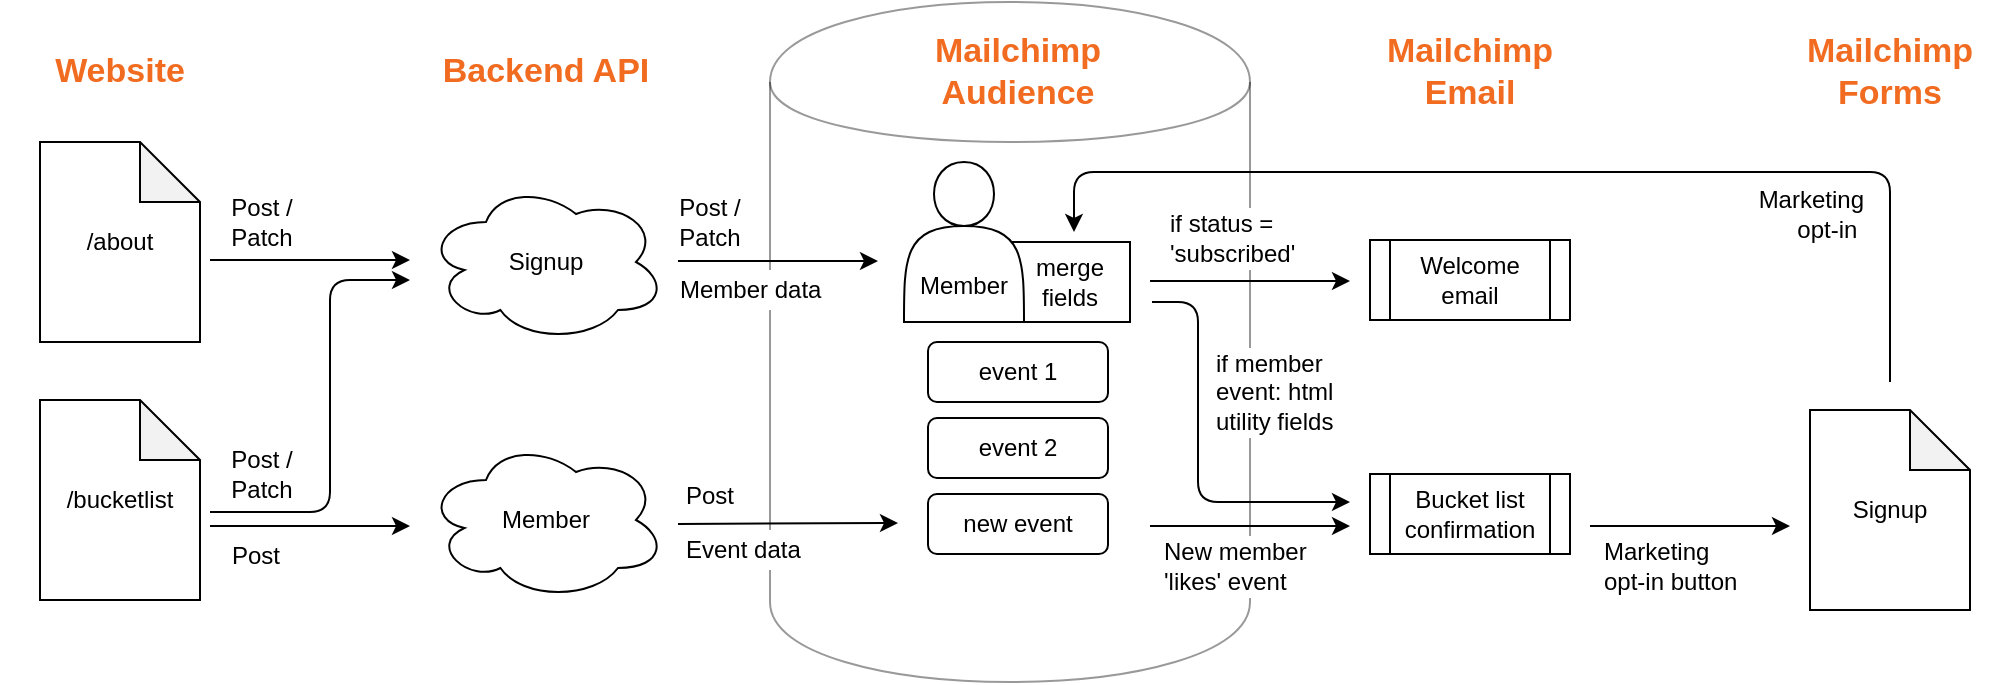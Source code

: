 <mxfile version="12.9.8"><diagram id="iKL-DoDHrwc0QMJW5kU2" name="Page-1"><mxGraphModel dx="1186" dy="614" grid="1" gridSize="10" guides="1" tooltips="1" connect="1" arrows="1" fold="1" page="1" pageScale="1" pageWidth="1169" pageHeight="827" math="0" shadow="0"><root><mxCell id="0"/><mxCell id="1" parent="0"/><mxCell id="tHc10GryasITOXdmuyC3-4" value="" style="shape=cylinder;whiteSpace=wrap;html=1;boundedLbl=1;backgroundOutline=1;opacity=40;" vertex="1" parent="1"><mxGeometry x="400" y="50" width="240" height="340" as="geometry"/></mxCell><mxCell id="tHc10GryasITOXdmuyC3-1" value="/about" style="shape=note;whiteSpace=wrap;html=1;backgroundOutline=1;darkOpacity=0.05;" vertex="1" parent="1"><mxGeometry x="35" y="120" width="80" height="100" as="geometry"/></mxCell><mxCell id="tHc10GryasITOXdmuyC3-2" value="/bucketlist" style="shape=note;whiteSpace=wrap;html=1;backgroundOutline=1;darkOpacity=0.05;" vertex="1" parent="1"><mxGeometry x="35" y="249" width="80" height="100" as="geometry"/></mxCell><mxCell id="tHc10GryasITOXdmuyC3-3" value="Member" style="ellipse;shape=cloud;whiteSpace=wrap;html=1;" vertex="1" parent="1"><mxGeometry x="228" y="269" width="120" height="80" as="geometry"/></mxCell><mxCell id="tHc10GryasITOXdmuyC3-5" value="Signup" style="ellipse;shape=cloud;whiteSpace=wrap;html=1;" vertex="1" parent="1"><mxGeometry x="228" y="140" width="120" height="80" as="geometry"/></mxCell><mxCell id="tHc10GryasITOXdmuyC3-10" value="" style="endArrow=classic;html=1;" edge="1" parent="1"><mxGeometry width="50" height="50" relative="1" as="geometry"><mxPoint x="120" y="179" as="sourcePoint"/><mxPoint x="220" y="179" as="targetPoint"/></mxGeometry></mxCell><mxCell id="tHc10GryasITOXdmuyC3-11" value="" style="endArrow=classic;html=1;" edge="1" parent="1"><mxGeometry width="50" height="50" relative="1" as="geometry"><mxPoint x="120" y="305" as="sourcePoint"/><mxPoint x="220" y="189" as="targetPoint"/><Array as="points"><mxPoint x="180" y="305"/><mxPoint x="180" y="189"/></Array></mxGeometry></mxCell><mxCell id="tHc10GryasITOXdmuyC3-12" value="" style="endArrow=classic;html=1;exitX=1;exitY=0.59;exitDx=0;exitDy=0;exitPerimeter=0;" edge="1" parent="1"><mxGeometry width="50" height="50" relative="1" as="geometry"><mxPoint x="120" y="312" as="sourcePoint"/><mxPoint x="220" y="312" as="targetPoint"/></mxGeometry></mxCell><mxCell id="tHc10GryasITOXdmuyC3-15" value="" style="endArrow=classic;html=1;" edge="1" parent="1"><mxGeometry width="50" height="50" relative="1" as="geometry"><mxPoint x="354" y="179.5" as="sourcePoint"/><mxPoint x="454" y="179.5" as="targetPoint"/></mxGeometry></mxCell><mxCell id="tHc10GryasITOXdmuyC3-17" value="event 1" style="rounded=1;whiteSpace=wrap;html=1;" vertex="1" parent="1"><mxGeometry x="479" y="220" width="90" height="30" as="geometry"/></mxCell><mxCell id="tHc10GryasITOXdmuyC3-18" value="event 2" style="rounded=1;whiteSpace=wrap;html=1;" vertex="1" parent="1"><mxGeometry x="479" y="258" width="90" height="30" as="geometry"/></mxCell><mxCell id="tHc10GryasITOXdmuyC3-19" value="new event" style="rounded=1;whiteSpace=wrap;html=1;" vertex="1" parent="1"><mxGeometry x="479" y="296" width="90" height="30" as="geometry"/></mxCell><mxCell id="tHc10GryasITOXdmuyC3-21" value="" style="endArrow=classic;html=1;" edge="1" parent="1"><mxGeometry width="50" height="50" relative="1" as="geometry"><mxPoint x="354" y="311" as="sourcePoint"/><mxPoint x="464" y="310.5" as="targetPoint"/></mxGeometry></mxCell><mxCell id="tHc10GryasITOXdmuyC3-22" value="&lt;font style=&quot;font-size: 17px&quot;&gt;Mailchimp&lt;br&gt;Audience&lt;br&gt;&lt;/font&gt;" style="text;html=1;strokeColor=none;fillColor=none;align=center;verticalAlign=middle;whiteSpace=wrap;rounded=0;fontColor=#f16c21;fontStyle=1" vertex="1" parent="1"><mxGeometry x="464" y="70" width="120" height="30" as="geometry"/></mxCell><mxCell id="tHc10GryasITOXdmuyC3-24" value="merge fields" style="rounded=0;whiteSpace=wrap;html=1;" vertex="1" parent="1"><mxGeometry x="520" y="170" width="60" height="40" as="geometry"/></mxCell><mxCell id="tHc10GryasITOXdmuyC3-25" value="Post / Patch" style="text;html=1;strokeColor=none;fillColor=none;align=center;verticalAlign=middle;whiteSpace=wrap;rounded=0;" vertex="1" parent="1"><mxGeometry x="126" y="150" width="40" height="20" as="geometry"/></mxCell><mxCell id="tHc10GryasITOXdmuyC3-26" value="Post / Patch" style="text;html=1;strokeColor=none;fillColor=none;align=center;verticalAlign=middle;whiteSpace=wrap;rounded=0;" vertex="1" parent="1"><mxGeometry x="350" y="150" width="40" height="20" as="geometry"/></mxCell><mxCell id="tHc10GryasITOXdmuyC3-27" value="Post / Patch" style="text;html=1;strokeColor=none;fillColor=none;align=center;verticalAlign=middle;whiteSpace=wrap;rounded=0;" vertex="1" parent="1"><mxGeometry x="126" y="276" width="40" height="20" as="geometry"/></mxCell><mxCell id="tHc10GryasITOXdmuyC3-28" value="Post" style="text;html=1;strokeColor=none;fillColor=none;align=center;verticalAlign=middle;whiteSpace=wrap;rounded=0;" vertex="1" parent="1"><mxGeometry x="123" y="317" width="40" height="20" as="geometry"/></mxCell><mxCell id="tHc10GryasITOXdmuyC3-30" value="Event data" style="text;html=1;strokeColor=none;fillColor=#ffffff;align=left;verticalAlign=middle;whiteSpace=wrap;rounded=0;labelBackgroundColor=#ffffff;" vertex="1" parent="1"><mxGeometry x="356" y="314" width="73" height="20" as="geometry"/></mxCell><mxCell id="tHc10GryasITOXdmuyC3-31" value="&lt;font style=&quot;font-size: 17px&quot;&gt;Website&lt;/font&gt;" style="text;html=1;strokeColor=none;fillColor=none;align=center;verticalAlign=middle;whiteSpace=wrap;rounded=0;fontColor=#f16c21;fontStyle=1" vertex="1" parent="1"><mxGeometry x="15" y="70" width="120" height="30" as="geometry"/></mxCell><mxCell id="tHc10GryasITOXdmuyC3-32" value="&lt;font style=&quot;font-size: 17px&quot;&gt;Backend API&lt;/font&gt;" style="text;html=1;strokeColor=none;fillColor=none;align=center;verticalAlign=middle;whiteSpace=wrap;rounded=0;fontColor=#f16c21;fontStyle=1" vertex="1" parent="1"><mxGeometry x="228" y="70" width="120" height="30" as="geometry"/></mxCell><mxCell id="tHc10GryasITOXdmuyC3-33" value="&lt;font style=&quot;font-size: 17px&quot;&gt;Mailchimp&lt;br&gt;Email&lt;/font&gt;" style="text;html=1;strokeColor=none;fillColor=none;align=center;verticalAlign=middle;whiteSpace=wrap;rounded=0;fontColor=#f16c21;fontStyle=1" vertex="1" parent="1"><mxGeometry x="690" y="70" width="120" height="30" as="geometry"/></mxCell><mxCell id="tHc10GryasITOXdmuyC3-35" value="Welcome &lt;br&gt;email" style="shape=process;whiteSpace=wrap;html=1;backgroundOutline=1;" vertex="1" parent="1"><mxGeometry x="700" y="169" width="100" height="40" as="geometry"/></mxCell><mxCell id="tHc10GryasITOXdmuyC3-36" value="" style="endArrow=classic;html=1;" edge="1" parent="1"><mxGeometry width="50" height="50" relative="1" as="geometry"><mxPoint x="590" y="189.5" as="sourcePoint"/><mxPoint x="690" y="189.5" as="targetPoint"/></mxGeometry></mxCell><mxCell id="tHc10GryasITOXdmuyC3-37" value="if status = 'subscribed'" style="text;html=1;strokeColor=none;fillColor=#ffffff;align=left;verticalAlign=middle;whiteSpace=wrap;rounded=0;labelBackgroundColor=#ffffff;labelBorderColor=#FFFFFF;spacingBottom=3;spacingTop=3;" vertex="1" parent="1"><mxGeometry x="597" y="153.5" width="60" height="29" as="geometry"/></mxCell><mxCell id="tHc10GryasITOXdmuyC3-40" value="Bucket list confirmation" style="shape=process;whiteSpace=wrap;html=1;backgroundOutline=1;" vertex="1" parent="1"><mxGeometry x="700" y="286" width="100" height="40" as="geometry"/></mxCell><mxCell id="tHc10GryasITOXdmuyC3-41" value="" style="endArrow=classic;html=1;" edge="1" parent="1"><mxGeometry width="50" height="50" relative="1" as="geometry"><mxPoint x="590" y="312" as="sourcePoint"/><mxPoint x="690" y="312" as="targetPoint"/></mxGeometry></mxCell><mxCell id="tHc10GryasITOXdmuyC3-42" value="New member 'likes'&amp;nbsp;event" style="text;html=1;strokeColor=none;fillColor=#ffffff;align=left;verticalAlign=middle;whiteSpace=wrap;rounded=0;labelBackgroundColor=#ffffff;labelBorderColor=#FFFFFF;spacingBottom=3;spacingTop=3;" vertex="1" parent="1"><mxGeometry x="594" y="317" width="86" height="29" as="geometry"/></mxCell><mxCell id="tHc10GryasITOXdmuyC3-46" value="&lt;font style=&quot;font-size: 17px&quot;&gt;Mailchimp&lt;br&gt;Forms&lt;/font&gt;" style="text;html=1;strokeColor=none;fillColor=none;align=center;verticalAlign=middle;whiteSpace=wrap;rounded=0;fontColor=#f16c21;fontStyle=1" vertex="1" parent="1"><mxGeometry x="900" y="70" width="120" height="30" as="geometry"/></mxCell><mxCell id="tHc10GryasITOXdmuyC3-47" value="Signup" style="shape=note;whiteSpace=wrap;html=1;backgroundOutline=1;darkOpacity=0.05;" vertex="1" parent="1"><mxGeometry x="920" y="254" width="80" height="100" as="geometry"/></mxCell><mxCell id="tHc10GryasITOXdmuyC3-49" value="" style="endArrow=classic;html=1;" edge="1" parent="1"><mxGeometry width="50" height="50" relative="1" as="geometry"><mxPoint x="810" y="312" as="sourcePoint"/><mxPoint x="910" y="312" as="targetPoint"/></mxGeometry></mxCell><mxCell id="tHc10GryasITOXdmuyC3-50" value="Marketing opt-in button" style="text;html=1;strokeColor=none;fillColor=#ffffff;align=left;verticalAlign=middle;whiteSpace=wrap;rounded=0;labelBackgroundColor=#ffffff;labelBorderColor=#FFFFFF;spacingBottom=3;spacingTop=3;" vertex="1" parent="1"><mxGeometry x="814" y="317" width="76" height="29" as="geometry"/></mxCell><mxCell id="tHc10GryasITOXdmuyC3-51" value="Post" style="text;html=1;strokeColor=none;fillColor=none;align=center;verticalAlign=middle;whiteSpace=wrap;rounded=0;" vertex="1" parent="1"><mxGeometry x="350" y="287" width="40" height="20" as="geometry"/></mxCell><mxCell id="tHc10GryasITOXdmuyC3-52" value="Member data" style="text;html=1;strokeColor=none;fillColor=#ffffff;align=left;verticalAlign=middle;whiteSpace=wrap;rounded=0;spacing=5;labelBackgroundColor=#FFFFFF;" vertex="1" parent="1"><mxGeometry x="350" y="184" width="90" height="20" as="geometry"/></mxCell><mxCell id="tHc10GryasITOXdmuyC3-14" value="&lt;br&gt;&lt;br&gt;&lt;br&gt;Member" style="shape=actor;whiteSpace=wrap;html=1;" vertex="1" parent="1"><mxGeometry x="467" y="130" width="60" height="80" as="geometry"/></mxCell><mxCell id="tHc10GryasITOXdmuyC3-53" value="" style="endArrow=classic;html=1;" edge="1" parent="1"><mxGeometry width="50" height="50" relative="1" as="geometry"><mxPoint x="960" y="240" as="sourcePoint"/><mxPoint x="552" y="165" as="targetPoint"/><Array as="points"><mxPoint x="960" y="135"/><mxPoint x="842" y="135"/><mxPoint x="552" y="135"/></Array></mxGeometry></mxCell><mxCell id="tHc10GryasITOXdmuyC3-55" value="Marketing &lt;br&gt;opt-in&amp;nbsp;" style="text;html=1;strokeColor=none;fillColor=#ffffff;align=right;verticalAlign=middle;whiteSpace=wrap;rounded=0;labelBackgroundColor=#ffffff;labelBorderColor=#FFFFFF;spacingBottom=3;spacingTop=3;" vertex="1" parent="1"><mxGeometry x="900" y="141" width="50" height="29" as="geometry"/></mxCell><mxCell id="tHc10GryasITOXdmuyC3-57" value="" style="endArrow=classic;html=1;" edge="1" parent="1"><mxGeometry width="50" height="50" relative="1" as="geometry"><mxPoint x="591" y="200" as="sourcePoint"/><mxPoint x="690" y="300" as="targetPoint"/><Array as="points"><mxPoint x="614" y="200"/><mxPoint x="614" y="300"/></Array></mxGeometry></mxCell><mxCell id="tHc10GryasITOXdmuyC3-58" value="if member event: html utility fields" style="text;html=1;strokeColor=none;fillColor=#ffffff;align=left;verticalAlign=middle;whiteSpace=wrap;rounded=0;labelBackgroundColor=#ffffff;labelBorderColor=#FFFFFF;spacingBottom=3;spacingTop=3;" vertex="1" parent="1"><mxGeometry x="620" y="230" width="70" height="29" as="geometry"/></mxCell></root></mxGraphModel></diagram></mxfile>